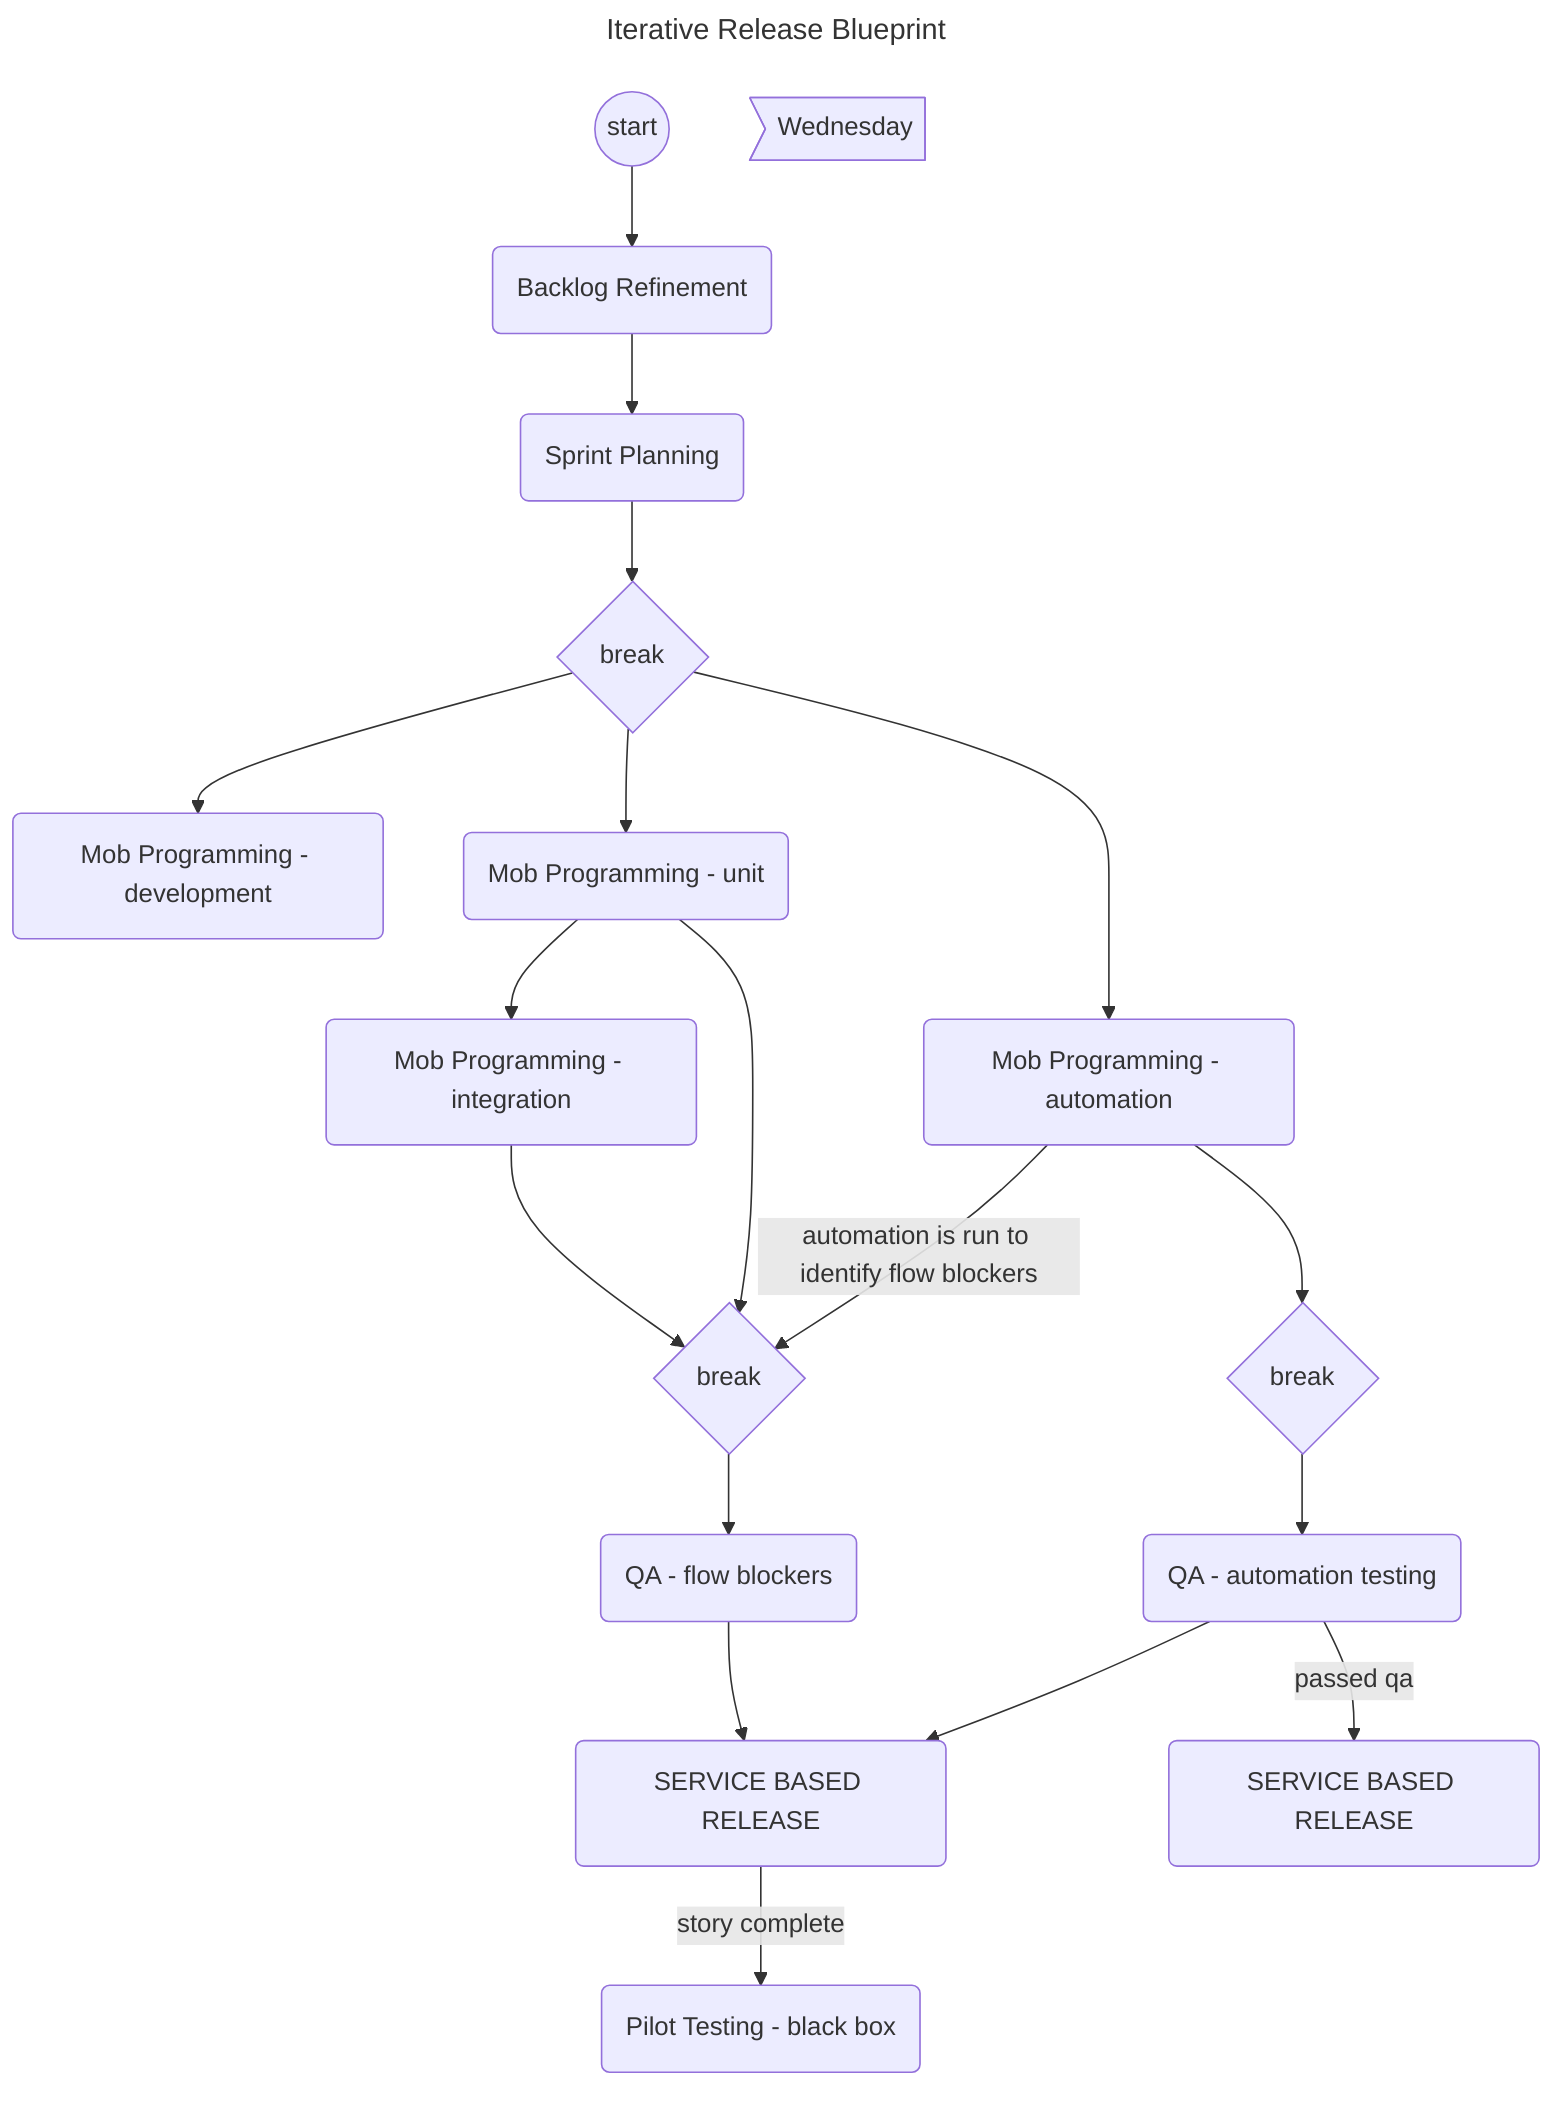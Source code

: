 ---
title: Iterative Release Blueprint
---

flowchart TD

id1((start))-->A(Backlog Refinement)
A(Backlog Refinement)-->B(Sprint Planning)

id2>Wednesday]
B(Sprint Planning)

B(Sprint Planning)-->id3{break}

id3{break}-->C(Mob Programming - development)
id3{break}-->D(Mob Programming - unit)-->F(Mob Programming - integration)
id3{break}-->E(Mob Programming - automation)

D(Mob Programming - unit)-->id4{break}
E(Mob Programming - automation)-->|automation is run to identify flow blockers|id4{break}
F(Mob Programming - integration)-->id4{break}

id4{break}-->G(QA - flow blockers)

E(Mob Programming - automation)-->id5{break}-->H(QA - automation testing)

H(QA-automation testing)-->X(SERVICE BASED RELEASE)
G(QA - flow blockers)-->X(SERVICE BASED RELEASE)

H(QA - automation testing)-->|passed qa|Y(SERVICE BASED RELEASE)

X(SERVICE BASED RELEASE)-->|story complete|K(Pilot Testing - black box)
Y(SERVICE BASED RELEASE)
